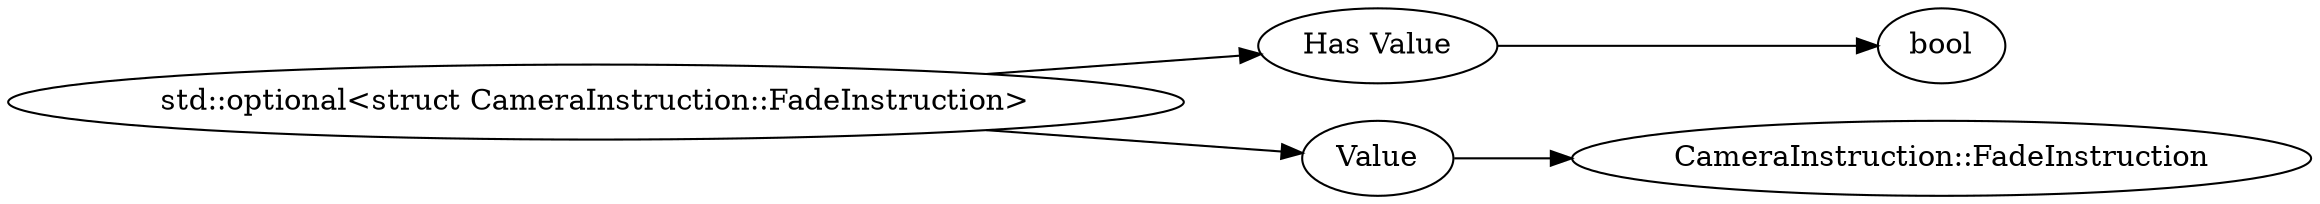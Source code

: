 digraph "std::optional<struct CameraInstruction::FadeInstruction>" {
rankdir = LR
96
96 -> 97
97 -> 98
96 -> 99
99 -> 129

96 [label="std::optional<struct CameraInstruction::FadeInstruction>",comment="name: \"std::optional<struct CameraInstruction::FadeInstruction>\", typeName: \"\", id: 96, branchId: 0, recurseId: -1, attributes: 0, notes: \"\""];
97 [label="Has Value",comment="name: \"Has Value\", typeName: \"\", id: 97, branchId: 0, recurseId: -1, attributes: 0, notes: \"If true, follow with appropriate data type, otherwise nothing\""];
98 [label="bool",comment="name: \"bool\", typeName: \"\", id: 98, branchId: 0, recurseId: -1, attributes: 512, notes: \"\""];
99 [label="Value",comment="name: \"Value\", typeName: \"CameraInstruction::FadeInstruction\", id: 99, branchId: 0, recurseId: -1, attributes: 256, notes: \"\""];
129 [label="CameraInstruction::FadeInstruction",comment="name: \"CameraInstruction::FadeInstruction\", typeName: \"\", id: 129, branchId: 0, recurseId: -1, attributes: 512, notes: \"\""];
{ rank = max;98;129}

}
